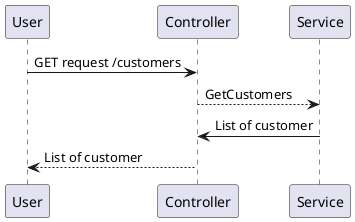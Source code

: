 ﻿@startuml
User -> Controller: GET request /customers
Controller --> Service: GetCustomers

Service -> Controller: List of customer
Controller --> User: List of customer
@enduml